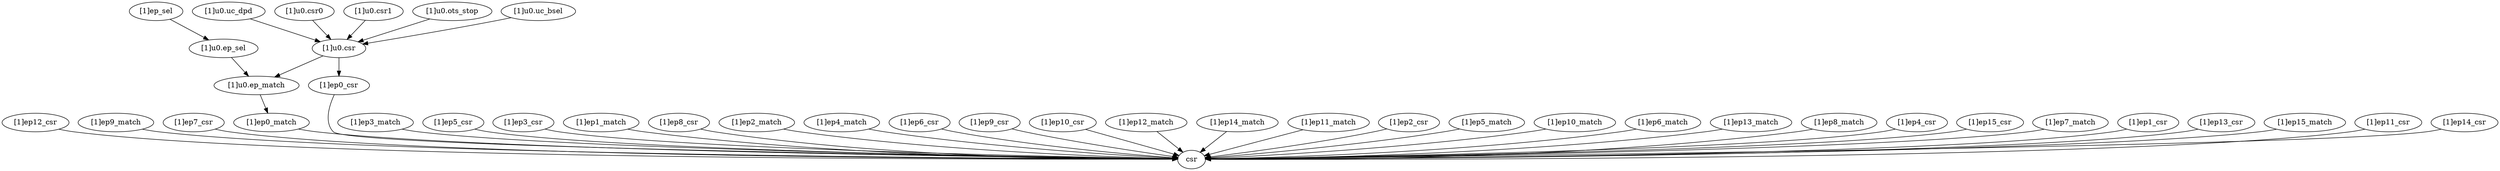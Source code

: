 strict digraph "" {
	"[1]ep12_csr"	 [complexity=2,
		importance=0.0222107052099,
		rank=0.0111053526049];
	csr	 [complexity=0,
		importance=0.0203229199742,
		rank=0.0];
	"[1]ep12_csr" -> csr;
	"[1]ep9_match"	 [complexity=1,
		importance=0.144148225055,
		rank=0.144148225055];
	"[1]ep9_match" -> csr;
	"[1]ep7_csr"	 [complexity=2,
		importance=0.0222107052099,
		rank=0.0111053526049];
	"[1]ep7_csr" -> csr;
	"[1]u0.csr"	 [complexity=2,
		importance=0.0321949982059,
		rank=0.0160974991029];
	"[1]u0.ep_match"	 [complexity=1,
		importance=0.332015998449,
		rank=0.332015998449];
	"[1]u0.csr" -> "[1]u0.ep_match";
	"[1]ep0_csr"	 [complexity=2,
		importance=0.0228764153632,
		rank=0.0114382076816];
	"[1]u0.csr" -> "[1]ep0_csr";
	"[1]ep3_match"	 [complexity=1,
		importance=0.2660857449,
		rank=0.2660857449];
	"[1]ep3_match" -> csr;
	"[1]ep5_csr"	 [complexity=2,
		importance=0.0222107052099,
		rank=0.0111053526049];
	"[1]ep5_csr" -> csr;
	"[1]ep3_csr"	 [complexity=2,
		importance=0.0222107052099,
		rank=0.0111053526049];
	"[1]ep3_csr" -> csr;
	"[1]ep1_match"	 [complexity=1,
		importance=0.306731584849,
		rank=0.306731584849];
	"[1]ep1_match" -> csr;
	"[1]ep8_csr"	 [complexity=2,
		importance=0.0222107052099,
		rank=0.0111053526049];
	"[1]ep8_csr" -> csr;
	"[1]ep2_match"	 [complexity=1,
		importance=0.286408664874,
		rank=0.286408664874];
	"[1]ep2_match" -> csr;
	"[1]ep4_match"	 [complexity=1,
		importance=0.245762824926,
		rank=0.245762824926];
	"[1]ep4_match" -> csr;
	"[1]ep6_csr"	 [complexity=2,
		importance=0.0222107052099,
		rank=0.0111053526049];
	"[1]ep6_csr" -> csr;
	"[1]ep9_csr"	 [complexity=2,
		importance=0.0222107052099,
		rank=0.0111053526049];
	"[1]ep9_csr" -> csr;
	"[1]ep10_csr"	 [complexity=2,
		importance=0.0222107052099,
		rank=0.0111053526049];
	"[1]ep10_csr" -> csr;
	"[1]ep12_match"	 [complexity=1,
		importance=0.0831794651325,
		rank=0.0831794651325];
	"[1]ep12_match" -> csr;
	"[1]u0.uc_dpd"	 [complexity=8,
		importance=0.035994130587,
		rank=0.00449926632338];
	"[1]u0.uc_dpd" -> "[1]u0.csr";
	"[1]u0.csr0"	 [complexity=8,
		importance=0.0345499223213,
		rank=0.00431874029016];
	"[1]u0.csr0" -> "[1]u0.csr";
	"[1]u0.csr1"	 [complexity=8,
		importance=0.0359271714246,
		rank=0.00449089642808];
	"[1]u0.csr1" -> "[1]u0.csr";
	"[1]ep14_match"	 [complexity=1,
		importance=0.0425336251841,
		rank=0.0425336251841];
	"[1]ep14_match" -> csr;
	"[1]ep11_match"	 [complexity=1,
		importance=0.103502385107,
		rank=0.103502385107];
	"[1]ep11_match" -> csr;
	"[1]ep2_csr"	 [complexity=2,
		importance=0.0222107052099,
		rank=0.0111053526049];
	"[1]ep2_csr" -> csr;
	"[1]ep5_match"	 [complexity=1,
		importance=0.225439904952,
		rank=0.225439904952];
	"[1]ep5_match" -> csr;
	"[1]ep0_match"	 [complexity=1,
		importance=0.328046641581,
		rank=0.328046641581];
	"[1]ep0_match" -> csr;
	"[1]ep10_match"	 [complexity=1,
		importance=0.123825305081,
		rank=0.123825305081];
	"[1]ep10_match" -> csr;
	"[1]u0.ots_stop"	 [complexity=8,
		importance=0.0345499223213,
		rank=0.00431874029016];
	"[1]u0.ots_stop" -> "[1]u0.csr";
	"[1]ep6_match"	 [complexity=1,
		importance=0.205116984978,
		rank=0.205116984978];
	"[1]ep6_match" -> csr;
	"[1]ep13_match"	 [complexity=1,
		importance=0.0628565451583,
		rank=0.0628565451583];
	"[1]ep13_match" -> csr;
	"[1]ep8_match"	 [complexity=1,
		importance=0.164471145029,
		rank=0.164471145029];
	"[1]ep8_match" -> csr;
	"[1]ep4_csr"	 [complexity=2,
		importance=0.0222107052099,
		rank=0.0111053526049];
	"[1]ep4_csr" -> csr;
	"[1]ep15_csr"	 [complexity=2,
		importance=0.0222107052099,
		rank=0.0111053526049];
	"[1]ep15_csr" -> csr;
	"[1]ep7_match"	 [complexity=1,
		importance=0.184794065003,
		rank=0.184794065003];
	"[1]ep7_match" -> csr;
	"[1]ep1_csr"	 [complexity=2,
		importance=0.0222107052099,
		rank=0.0111053526049];
	"[1]ep1_csr" -> csr;
	"[1]ep_sel"	 [complexity=4,
		importance=0.336735403517,
		rank=0.0841838508793];
	"[1]u0.ep_sel"	 [complexity=4,
		importance=0.334847618281,
		rank=0.0837119045704];
	"[1]ep_sel" -> "[1]u0.ep_sel";
	"[1]u0.ep_match" -> "[1]ep0_match";
	"[1]ep13_csr"	 [complexity=2,
		importance=0.0222107052099,
		rank=0.0111053526049];
	"[1]ep13_csr" -> csr;
	"[1]u0.ep_sel" -> "[1]u0.ep_match";
	"[1]ep15_match"	 [complexity=1,
		importance=0.0222107052099,
		rank=0.0222107052099];
	"[1]ep15_match" -> csr;
	"[1]ep0_csr" -> csr;
	"[1]ep11_csr"	 [complexity=2,
		importance=0.0222107052099,
		rank=0.0111053526049];
	"[1]ep11_csr" -> csr;
	"[1]u0.uc_bsel"	 [complexity=8,
		importance=0.035994130587,
		rank=0.00449926632338];
	"[1]u0.uc_bsel" -> "[1]u0.csr";
	"[1]ep14_csr"	 [complexity=2,
		importance=0.0222107052099,
		rank=0.0111053526049];
	"[1]ep14_csr" -> csr;
}
